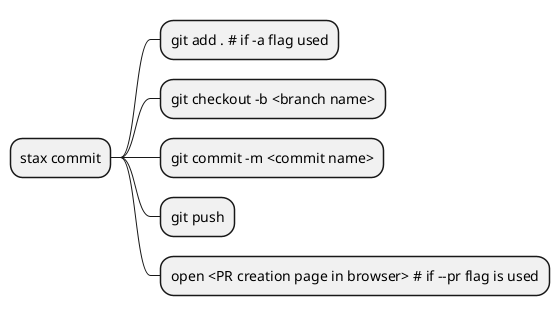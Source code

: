 @startmindmap
+ stax commit
++ git add . # if -a flag used
++ git checkout -b <branch name>
++ git commit -m <commit name>
++ git push
++ open <PR creation page in browser> # if --pr flag is used
@endmindmap
